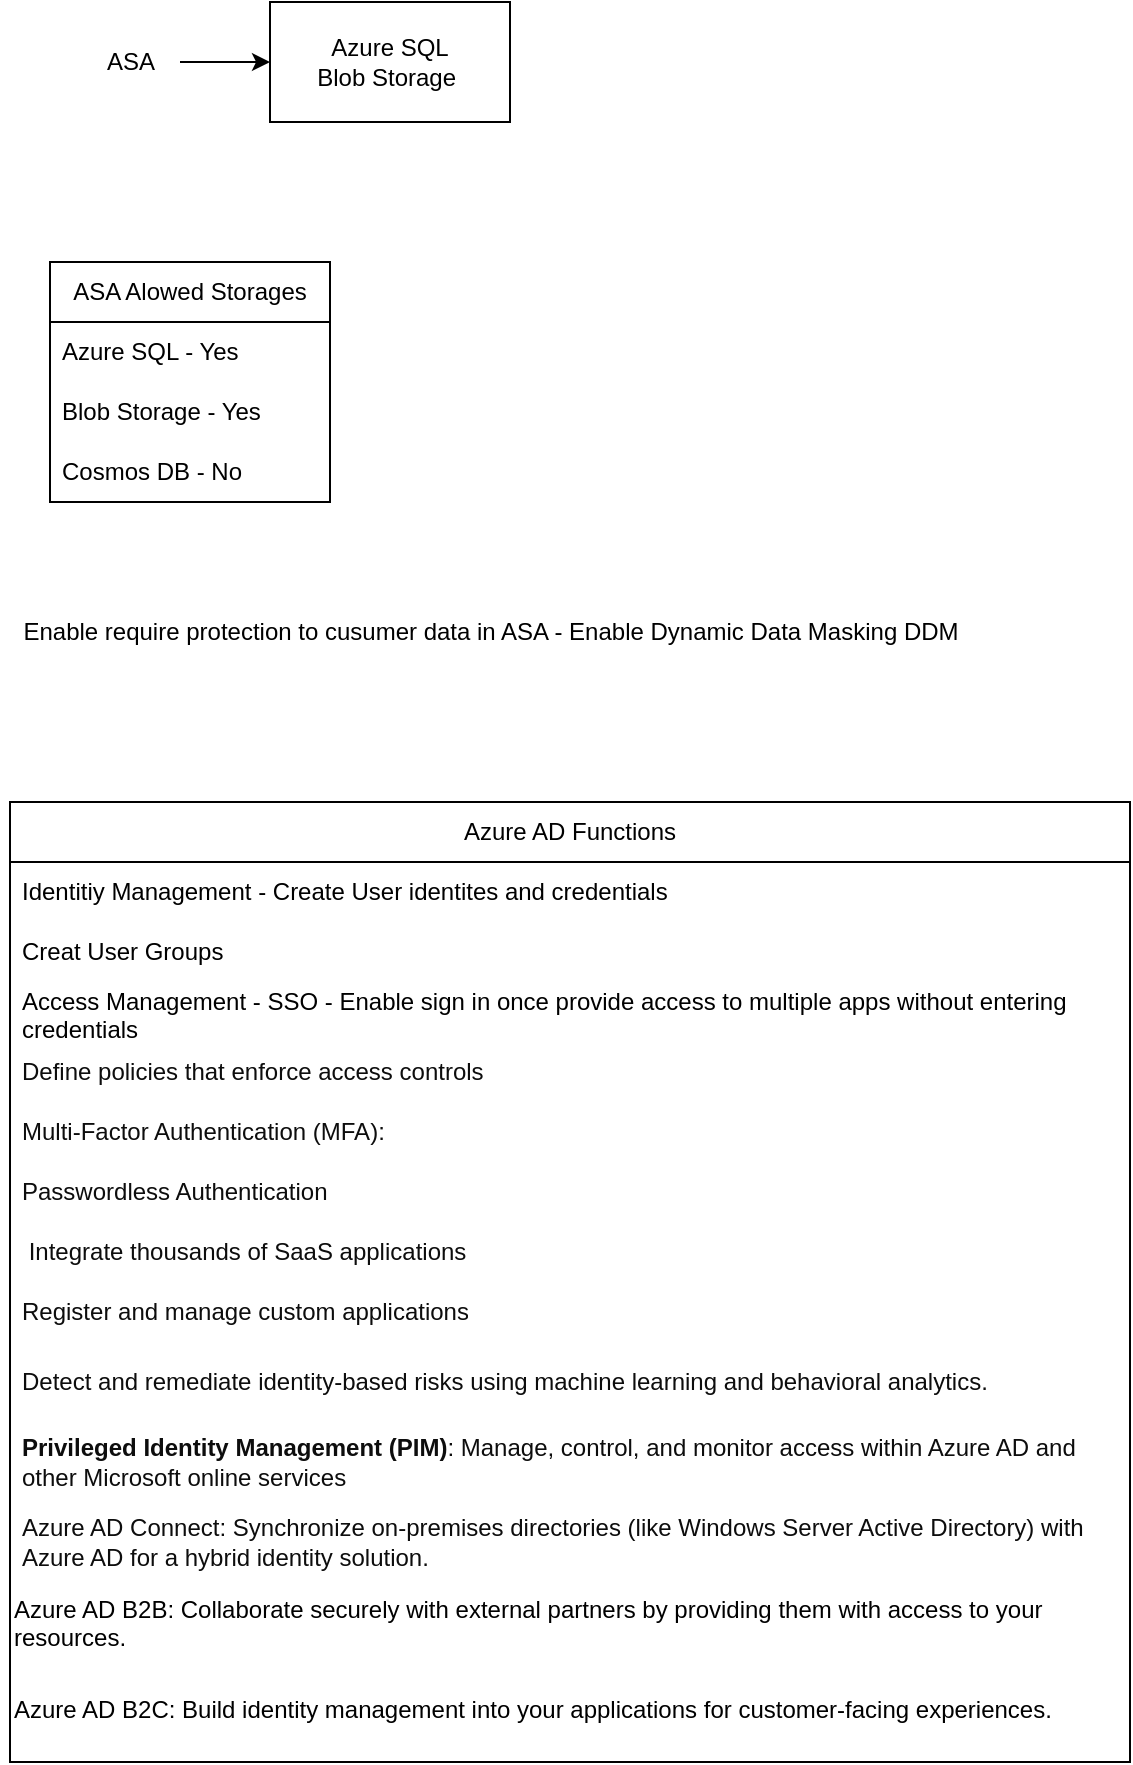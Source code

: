 <mxfile version="24.4.6" type="github">
  <diagram name="Page-1" id="3ErjRlkNJSB68AwCrOnH">
    <mxGraphModel dx="992" dy="525" grid="1" gridSize="10" guides="1" tooltips="1" connect="1" arrows="1" fold="1" page="1" pageScale="1" pageWidth="827" pageHeight="1169" math="0" shadow="0">
      <root>
        <mxCell id="0" />
        <mxCell id="1" parent="0" />
        <mxCell id="sos5FgHXa9vijYc70lvK-3" value="" style="edgeStyle=orthogonalEdgeStyle;rounded=0;orthogonalLoop=1;jettySize=auto;html=1;" edge="1" parent="1" source="sos5FgHXa9vijYc70lvK-1" target="sos5FgHXa9vijYc70lvK-2">
          <mxGeometry relative="1" as="geometry" />
        </mxCell>
        <mxCell id="sos5FgHXa9vijYc70lvK-1" value="ASA" style="text;html=1;align=center;verticalAlign=middle;resizable=0;points=[];autosize=1;strokeColor=none;fillColor=none;" vertex="1" parent="1">
          <mxGeometry x="135" y="125" width="50" height="30" as="geometry" />
        </mxCell>
        <mxCell id="sos5FgHXa9vijYc70lvK-2" value="Azure SQL&lt;br&gt;Blob Storage&amp;nbsp;" style="whiteSpace=wrap;html=1;" vertex="1" parent="1">
          <mxGeometry x="230" y="110" width="120" height="60" as="geometry" />
        </mxCell>
        <mxCell id="sos5FgHXa9vijYc70lvK-4" value="ASA Alowed Storages" style="swimlane;fontStyle=0;childLayout=stackLayout;horizontal=1;startSize=30;horizontalStack=0;resizeParent=1;resizeParentMax=0;resizeLast=0;collapsible=1;marginBottom=0;whiteSpace=wrap;html=1;" vertex="1" parent="1">
          <mxGeometry x="120" y="240" width="140" height="120" as="geometry" />
        </mxCell>
        <mxCell id="sos5FgHXa9vijYc70lvK-5" value="Azure SQL - Yes" style="text;strokeColor=none;fillColor=none;align=left;verticalAlign=middle;spacingLeft=4;spacingRight=4;overflow=hidden;points=[[0,0.5],[1,0.5]];portConstraint=eastwest;rotatable=0;whiteSpace=wrap;html=1;" vertex="1" parent="sos5FgHXa9vijYc70lvK-4">
          <mxGeometry y="30" width="140" height="30" as="geometry" />
        </mxCell>
        <mxCell id="sos5FgHXa9vijYc70lvK-6" value="Blob Storage - Yes" style="text;strokeColor=none;fillColor=none;align=left;verticalAlign=middle;spacingLeft=4;spacingRight=4;overflow=hidden;points=[[0,0.5],[1,0.5]];portConstraint=eastwest;rotatable=0;whiteSpace=wrap;html=1;" vertex="1" parent="sos5FgHXa9vijYc70lvK-4">
          <mxGeometry y="60" width="140" height="30" as="geometry" />
        </mxCell>
        <mxCell id="sos5FgHXa9vijYc70lvK-7" value="Cosmos DB - No" style="text;strokeColor=none;fillColor=none;align=left;verticalAlign=middle;spacingLeft=4;spacingRight=4;overflow=hidden;points=[[0,0.5],[1,0.5]];portConstraint=eastwest;rotatable=0;whiteSpace=wrap;html=1;" vertex="1" parent="sos5FgHXa9vijYc70lvK-4">
          <mxGeometry y="90" width="140" height="30" as="geometry" />
        </mxCell>
        <mxCell id="sos5FgHXa9vijYc70lvK-8" value="Enable require protection to cusumer data in ASA - Enable Dynamic Data Masking DDM" style="text;html=1;align=center;verticalAlign=middle;resizable=0;points=[];autosize=1;strokeColor=none;fillColor=none;" vertex="1" parent="1">
          <mxGeometry x="95" y="410" width="490" height="30" as="geometry" />
        </mxCell>
        <mxCell id="sos5FgHXa9vijYc70lvK-9" value="Azure AD Functions" style="swimlane;fontStyle=0;childLayout=stackLayout;horizontal=1;startSize=30;horizontalStack=0;resizeParent=1;resizeParentMax=0;resizeLast=0;collapsible=1;marginBottom=0;whiteSpace=wrap;html=1;" vertex="1" parent="1">
          <mxGeometry x="100" y="510" width="560" height="480" as="geometry" />
        </mxCell>
        <mxCell id="sos5FgHXa9vijYc70lvK-10" value="Identitiy Management - Create User identites and credentials" style="text;strokeColor=none;fillColor=none;align=left;verticalAlign=middle;spacingLeft=4;spacingRight=4;overflow=hidden;points=[[0,0.5],[1,0.5]];portConstraint=eastwest;rotatable=0;whiteSpace=wrap;html=1;" vertex="1" parent="sos5FgHXa9vijYc70lvK-9">
          <mxGeometry y="30" width="560" height="30" as="geometry" />
        </mxCell>
        <mxCell id="sos5FgHXa9vijYc70lvK-11" value="Creat User Groups&lt;span style=&quot;white-space: pre;&quot;&gt;&#x9;&lt;/span&gt;" style="text;strokeColor=none;fillColor=none;align=left;verticalAlign=middle;spacingLeft=4;spacingRight=4;overflow=hidden;points=[[0,0.5],[1,0.5]];portConstraint=eastwest;rotatable=0;whiteSpace=wrap;html=1;" vertex="1" parent="sos5FgHXa9vijYc70lvK-9">
          <mxGeometry y="60" width="560" height="30" as="geometry" />
        </mxCell>
        <mxCell id="sos5FgHXa9vijYc70lvK-12" value="Access Management - SSO - Enable sign in once provide access to multiple apps without entering credentials" style="text;strokeColor=none;fillColor=none;align=left;verticalAlign=middle;spacingLeft=4;spacingRight=4;overflow=hidden;points=[[0,0.5],[1,0.5]];portConstraint=eastwest;rotatable=0;whiteSpace=wrap;html=1;" vertex="1" parent="sos5FgHXa9vijYc70lvK-9">
          <mxGeometry y="90" width="560" height="30" as="geometry" />
        </mxCell>
        <mxCell id="sos5FgHXa9vijYc70lvK-15" value="&lt;span style=&quot;color: rgb(13, 13, 13); white-space-collapse: preserve; background-color: rgb(255, 255, 255);&quot;&gt;&lt;font style=&quot;font-size: 12px;&quot; face=&quot;Helvetica&quot;&gt;Define policies that enforce access controls&lt;/font&gt;&lt;/span&gt;" style="text;strokeColor=none;fillColor=none;align=left;verticalAlign=middle;spacingLeft=4;spacingRight=4;overflow=hidden;points=[[0,0.5],[1,0.5]];portConstraint=eastwest;rotatable=0;whiteSpace=wrap;html=1;" vertex="1" parent="sos5FgHXa9vijYc70lvK-9">
          <mxGeometry y="120" width="560" height="30" as="geometry" />
        </mxCell>
        <mxCell id="sos5FgHXa9vijYc70lvK-14" value="&lt;font style=&quot;font-size: 12px;&quot; face=&quot;Helvetica&quot;&gt;&lt;span style=&quot;border: 0px solid rgb(227, 227, 227); box-sizing: border-box; --tw-border-spacing-x: 0; --tw-border-spacing-y: 0; --tw-translate-x: 0; --tw-translate-y: 0; --tw-rotate: 0; --tw-skew-x: 0; --tw-skew-y: 0; --tw-scale-x: 1; --tw-scale-y: 1; --tw-pan-x: ; --tw-pan-y: ; --tw-pinch-zoom: ; --tw-scroll-snap-strictness: proximity; --tw-gradient-from-position: ; --tw-gradient-via-position: ; --tw-gradient-to-position: ; --tw-ordinal: ; --tw-slashed-zero: ; --tw-numeric-figure: ; --tw-numeric-spacing: ; --tw-numeric-fraction: ; --tw-ring-inset: ; --tw-ring-offset-width: 0px; --tw-ring-offset-color: #fff; --tw-ring-color: rgba(69,89,164,.5); --tw-ring-offset-shadow: 0 0 transparent; --tw-ring-shadow: 0 0 transparent; --tw-shadow: 0 0 transparent; --tw-shadow-colored: 0 0 transparent; --tw-blur: ; --tw-brightness: ; --tw-contrast: ; --tw-grayscale: ; --tw-hue-rotate: ; --tw-invert: ; --tw-saturate: ; --tw-sepia: ; --tw-drop-shadow: ; --tw-backdrop-blur: ; --tw-backdrop-brightness: ; --tw-backdrop-contrast: ; --tw-backdrop-grayscale: ; --tw-backdrop-hue-rotate: ; --tw-backdrop-invert: ; --tw-backdrop-opacity: ; --tw-backdrop-saturate: ; --tw-backdrop-sepia: ; --tw-contain-size: ; --tw-contain-layout: ; --tw-contain-paint: ; --tw-contain-style: ; color: rgb(13, 13, 13); white-space-collapse: preserve; background-color: rgb(255, 255, 255);&quot;&gt;Multi-Factor Authentication (MFA)&lt;/span&gt;&lt;span style=&quot;color: rgb(13, 13, 13); white-space-collapse: preserve; background-color: rgb(255, 255, 255);&quot;&gt;:&lt;/span&gt;&lt;/font&gt;" style="text;strokeColor=none;fillColor=none;align=left;verticalAlign=middle;spacingLeft=4;spacingRight=4;overflow=hidden;points=[[0,0.5],[1,0.5]];portConstraint=eastwest;rotatable=0;whiteSpace=wrap;html=1;" vertex="1" parent="sos5FgHXa9vijYc70lvK-9">
          <mxGeometry y="150" width="560" height="30" as="geometry" />
        </mxCell>
        <mxCell id="sos5FgHXa9vijYc70lvK-13" value="&lt;span style=&quot;border: 0px solid rgb(227, 227, 227); box-sizing: border-box; --tw-border-spacing-x: 0; --tw-border-spacing-y: 0; --tw-translate-x: 0; --tw-translate-y: 0; --tw-rotate: 0; --tw-skew-x: 0; --tw-skew-y: 0; --tw-scale-x: 1; --tw-scale-y: 1; --tw-pan-x: ; --tw-pan-y: ; --tw-pinch-zoom: ; --tw-scroll-snap-strictness: proximity; --tw-gradient-from-position: ; --tw-gradient-via-position: ; --tw-gradient-to-position: ; --tw-ordinal: ; --tw-slashed-zero: ; --tw-numeric-figure: ; --tw-numeric-spacing: ; --tw-numeric-fraction: ; --tw-ring-inset: ; --tw-ring-offset-width: 0px; --tw-ring-offset-color: #fff; --tw-ring-color: rgba(69,89,164,.5); --tw-ring-offset-shadow: 0 0 transparent; --tw-ring-shadow: 0 0 transparent; --tw-shadow: 0 0 transparent; --tw-shadow-colored: 0 0 transparent; --tw-blur: ; --tw-brightness: ; --tw-contrast: ; --tw-grayscale: ; --tw-hue-rotate: ; --tw-invert: ; --tw-saturate: ; --tw-sepia: ; --tw-drop-shadow: ; --tw-backdrop-blur: ; --tw-backdrop-brightness: ; --tw-backdrop-contrast: ; --tw-backdrop-grayscale: ; --tw-backdrop-hue-rotate: ; --tw-backdrop-invert: ; --tw-backdrop-opacity: ; --tw-backdrop-saturate: ; --tw-backdrop-sepia: ; --tw-contain-size: ; --tw-contain-layout: ; --tw-contain-paint: ; --tw-contain-style: ; color: rgb(13, 13, 13); white-space-collapse: preserve; background-color: rgb(255, 255, 255);&quot;&gt;&lt;font style=&quot;font-size: 12px;&quot; face=&quot;Helvetica&quot;&gt;Passwordless Authentication&lt;/font&gt;&lt;/span&gt;" style="text;strokeColor=none;fillColor=none;align=left;verticalAlign=middle;spacingLeft=4;spacingRight=4;overflow=hidden;points=[[0,0.5],[1,0.5]];portConstraint=eastwest;rotatable=0;whiteSpace=wrap;html=1;" vertex="1" parent="sos5FgHXa9vijYc70lvK-9">
          <mxGeometry y="180" width="560" height="30" as="geometry" />
        </mxCell>
        <mxCell id="sos5FgHXa9vijYc70lvK-16" value="&lt;span style=&quot;color: rgb(13, 13, 13); white-space-collapse: preserve; background-color: rgb(255, 255, 255);&quot;&gt;&lt;font style=&quot;font-size: 12px;&quot; face=&quot;Helvetica&quot;&gt; Integrate thousands of SaaS applications&lt;/font&gt;&lt;/span&gt;" style="text;strokeColor=none;fillColor=none;align=left;verticalAlign=middle;spacingLeft=4;spacingRight=4;overflow=hidden;points=[[0,0.5],[1,0.5]];portConstraint=eastwest;rotatable=0;whiteSpace=wrap;html=1;" vertex="1" parent="sos5FgHXa9vijYc70lvK-9">
          <mxGeometry y="210" width="560" height="30" as="geometry" />
        </mxCell>
        <mxCell id="sos5FgHXa9vijYc70lvK-18" value="&lt;span style=&quot;color: rgb(13, 13, 13); white-space-collapse: preserve; background-color: rgb(255, 255, 255);&quot;&gt;&lt;font style=&quot;font-size: 12px;&quot; face=&quot;Helvetica&quot;&gt;Register and manage custom applications&lt;/font&gt;&lt;/span&gt;" style="text;strokeColor=none;fillColor=none;align=left;verticalAlign=middle;spacingLeft=4;spacingRight=4;overflow=hidden;points=[[0,0.5],[1,0.5]];portConstraint=eastwest;rotatable=0;whiteSpace=wrap;html=1;" vertex="1" parent="sos5FgHXa9vijYc70lvK-9">
          <mxGeometry y="240" width="560" height="30" as="geometry" />
        </mxCell>
        <mxCell id="sos5FgHXa9vijYc70lvK-17" value="&lt;span style=&quot;color: rgb(13, 13, 13); white-space-collapse: preserve; background-color: rgb(255, 255, 255);&quot;&gt;&lt;font style=&quot;font-size: 12px;&quot;&gt;Detect and remediate identity-based risks using machine learning and behavioral analytics.&lt;/font&gt;&lt;/span&gt;" style="text;strokeColor=none;fillColor=none;align=left;verticalAlign=middle;spacingLeft=4;spacingRight=4;overflow=hidden;points=[[0,0.5],[1,0.5]];portConstraint=eastwest;rotatable=0;whiteSpace=wrap;html=1;" vertex="1" parent="sos5FgHXa9vijYc70lvK-9">
          <mxGeometry y="270" width="560" height="40" as="geometry" />
        </mxCell>
        <mxCell id="sos5FgHXa9vijYc70lvK-19" value="&lt;font style=&quot;font-size: 12px;&quot; face=&quot;Helvetica&quot;&gt;&lt;span style=&quot;border: 0px solid rgb(227, 227, 227); box-sizing: border-box; --tw-border-spacing-x: 0; --tw-border-spacing-y: 0; --tw-translate-x: 0; --tw-translate-y: 0; --tw-rotate: 0; --tw-skew-x: 0; --tw-skew-y: 0; --tw-scale-x: 1; --tw-scale-y: 1; --tw-pan-x: ; --tw-pan-y: ; --tw-pinch-zoom: ; --tw-scroll-snap-strictness: proximity; --tw-gradient-from-position: ; --tw-gradient-via-position: ; --tw-gradient-to-position: ; --tw-ordinal: ; --tw-slashed-zero: ; --tw-numeric-figure: ; --tw-numeric-spacing: ; --tw-numeric-fraction: ; --tw-ring-inset: ; --tw-ring-offset-width: 0px; --tw-ring-offset-color: #fff; --tw-ring-color: rgba(69,89,164,.5); --tw-ring-offset-shadow: 0 0 transparent; --tw-ring-shadow: 0 0 transparent; --tw-shadow: 0 0 transparent; --tw-shadow-colored: 0 0 transparent; --tw-blur: ; --tw-brightness: ; --tw-contrast: ; --tw-grayscale: ; --tw-hue-rotate: ; --tw-invert: ; --tw-saturate: ; --tw-sepia: ; --tw-drop-shadow: ; --tw-backdrop-blur: ; --tw-backdrop-brightness: ; --tw-backdrop-contrast: ; --tw-backdrop-grayscale: ; --tw-backdrop-hue-rotate: ; --tw-backdrop-invert: ; --tw-backdrop-opacity: ; --tw-backdrop-saturate: ; --tw-backdrop-sepia: ; --tw-contain-size: ; --tw-contain-layout: ; --tw-contain-paint: ; --tw-contain-style: ; font-weight: 600; color: rgb(13, 13, 13); white-space-collapse: preserve; background-color: rgb(255, 255, 255);&quot;&gt;Privileged Identity Management (PIM)&lt;/span&gt;&lt;span style=&quot;color: rgb(13, 13, 13); white-space-collapse: preserve; background-color: rgb(255, 255, 255);&quot;&gt;: Manage, control, and monitor access within Azure AD and other Microsoft online services&lt;/span&gt;&lt;/font&gt;" style="text;strokeColor=none;fillColor=none;align=left;verticalAlign=middle;spacingLeft=4;spacingRight=4;overflow=hidden;points=[[0,0.5],[1,0.5]];portConstraint=eastwest;rotatable=0;whiteSpace=wrap;html=1;" vertex="1" parent="sos5FgHXa9vijYc70lvK-9">
          <mxGeometry y="310" width="560" height="40" as="geometry" />
        </mxCell>
        <mxCell id="sos5FgHXa9vijYc70lvK-20" value="&lt;div&gt;&lt;font color=&quot;#0d0d0d&quot;&gt;&lt;span style=&quot;white-space-collapse: preserve;&quot;&gt;&lt;font style=&quot;font-size: 12px;&quot; face=&quot;Helvetica&quot;&gt;Azure AD Connect: Synchronize on-premises directories (like Windows Server Active Directory) with Azure AD for a hybrid identity solution.&lt;/font&gt;&lt;/span&gt;&lt;b style=&quot;white-space-collapse: preserve;&quot;&gt;&lt;br&gt;&lt;/b&gt;&lt;/font&gt;&lt;/div&gt;" style="text;strokeColor=none;fillColor=none;align=left;verticalAlign=middle;spacingLeft=4;spacingRight=4;overflow=hidden;points=[[0,0.5],[1,0.5]];portConstraint=eastwest;rotatable=0;whiteSpace=wrap;html=1;" vertex="1" parent="sos5FgHXa9vijYc70lvK-9">
          <mxGeometry y="350" width="560" height="40" as="geometry" />
        </mxCell>
        <mxCell id="sos5FgHXa9vijYc70lvK-21" value="Azure AD B2B: Collaborate securely with external partners by providing them with access to your resources." style="text;whiteSpace=wrap;" vertex="1" parent="sos5FgHXa9vijYc70lvK-9">
          <mxGeometry y="390" width="560" height="50" as="geometry" />
        </mxCell>
        <mxCell id="sos5FgHXa9vijYc70lvK-22" value="Azure AD B2C: Build identity management into your applications for customer-facing experiences." style="text;whiteSpace=wrap;" vertex="1" parent="sos5FgHXa9vijYc70lvK-9">
          <mxGeometry y="440" width="560" height="40" as="geometry" />
        </mxCell>
      </root>
    </mxGraphModel>
  </diagram>
</mxfile>
